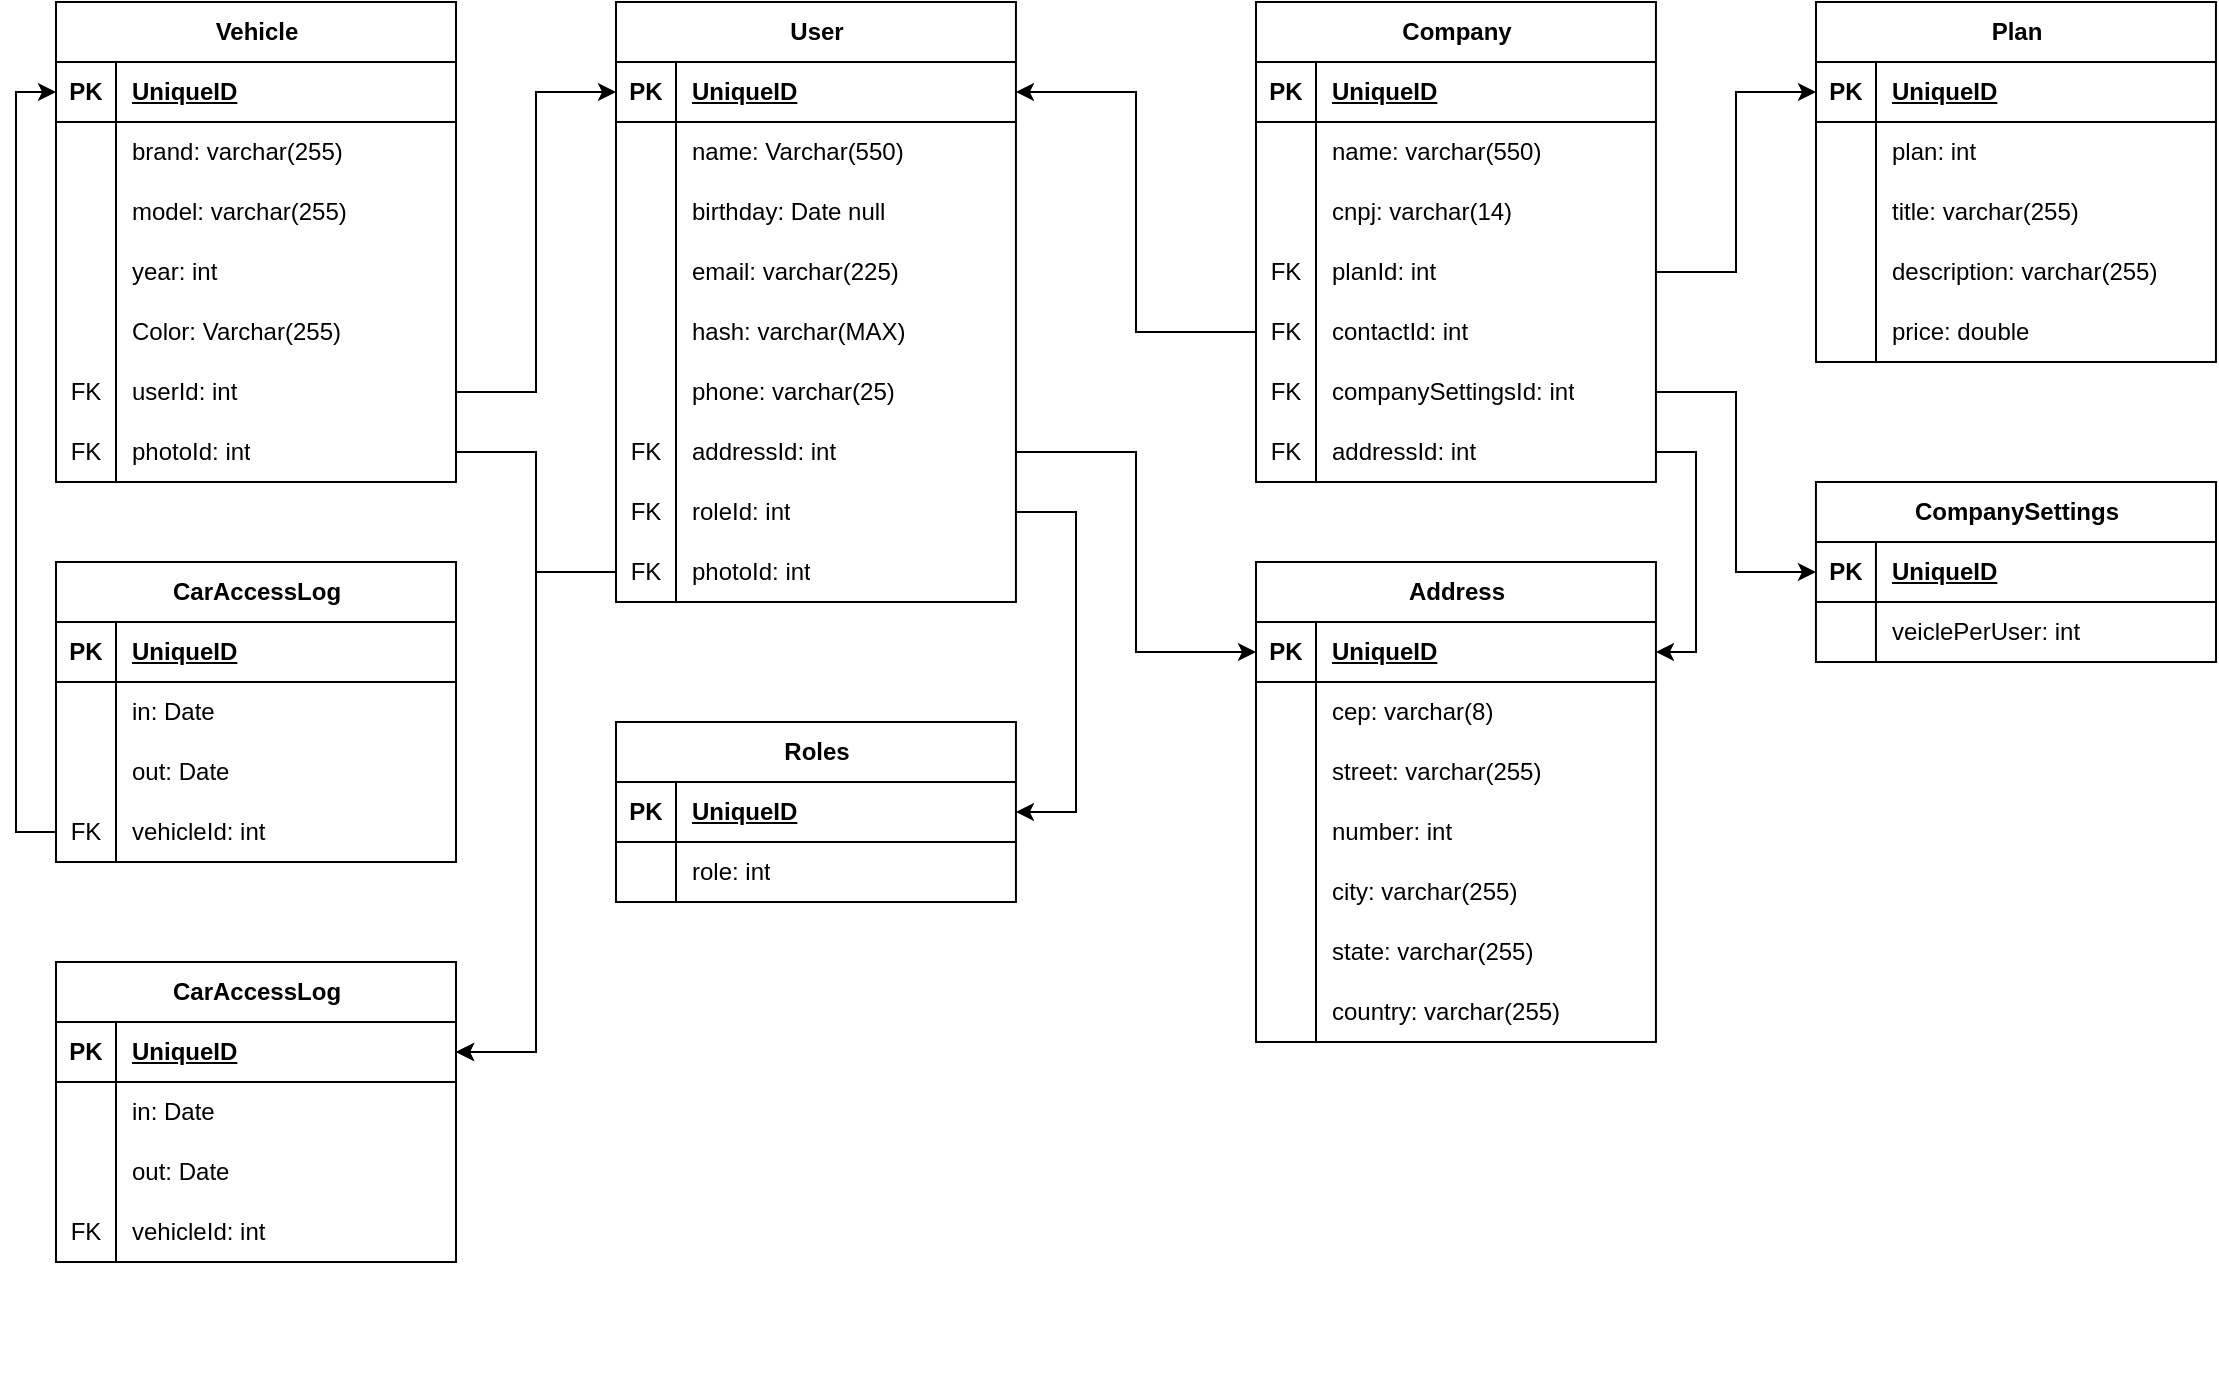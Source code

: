 <mxfile version="25.0.3">
  <diagram name="Página-1" id="0A3UMkC2N7XfkDmvDIdG">
    <mxGraphModel dx="1245" dy="831" grid="1" gridSize="10" guides="1" tooltips="1" connect="1" arrows="1" fold="1" page="1" pageScale="1" pageWidth="827" pageHeight="1169" math="0" shadow="0">
      <root>
        <mxCell id="0" />
        <mxCell id="1" parent="0" />
        <mxCell id="QzF2VU3OppngHuWMRmQ5-1" value="Company" style="shape=table;startSize=30;container=1;collapsible=1;childLayout=tableLayout;fixedRows=1;rowLines=0;fontStyle=1;align=center;resizeLast=1;html=1;" vertex="1" parent="1">
          <mxGeometry x="640" y="40" width="199.97" height="240" as="geometry" />
        </mxCell>
        <mxCell id="QzF2VU3OppngHuWMRmQ5-2" value="" style="shape=tableRow;horizontal=0;startSize=0;swimlaneHead=0;swimlaneBody=0;fillColor=none;collapsible=0;dropTarget=0;points=[[0,0.5],[1,0.5]];portConstraint=eastwest;top=0;left=0;right=0;bottom=1;" vertex="1" parent="QzF2VU3OppngHuWMRmQ5-1">
          <mxGeometry y="30" width="199.97" height="30" as="geometry" />
        </mxCell>
        <mxCell id="QzF2VU3OppngHuWMRmQ5-3" value="PK" style="shape=partialRectangle;connectable=0;fillColor=none;top=0;left=0;bottom=0;right=0;fontStyle=1;overflow=hidden;whiteSpace=wrap;html=1;" vertex="1" parent="QzF2VU3OppngHuWMRmQ5-2">
          <mxGeometry width="30" height="30" as="geometry">
            <mxRectangle width="30" height="30" as="alternateBounds" />
          </mxGeometry>
        </mxCell>
        <mxCell id="QzF2VU3OppngHuWMRmQ5-4" value="UniqueID" style="shape=partialRectangle;connectable=0;fillColor=none;top=0;left=0;bottom=0;right=0;align=left;spacingLeft=6;fontStyle=5;overflow=hidden;whiteSpace=wrap;html=1;" vertex="1" parent="QzF2VU3OppngHuWMRmQ5-2">
          <mxGeometry x="30" width="169.97" height="30" as="geometry">
            <mxRectangle width="169.97" height="30" as="alternateBounds" />
          </mxGeometry>
        </mxCell>
        <mxCell id="QzF2VU3OppngHuWMRmQ5-5" value="" style="shape=tableRow;horizontal=0;startSize=0;swimlaneHead=0;swimlaneBody=0;fillColor=none;collapsible=0;dropTarget=0;points=[[0,0.5],[1,0.5]];portConstraint=eastwest;top=0;left=0;right=0;bottom=0;" vertex="1" parent="QzF2VU3OppngHuWMRmQ5-1">
          <mxGeometry y="60" width="199.97" height="30" as="geometry" />
        </mxCell>
        <mxCell id="QzF2VU3OppngHuWMRmQ5-6" value="" style="shape=partialRectangle;connectable=0;fillColor=none;top=0;left=0;bottom=0;right=0;editable=1;overflow=hidden;whiteSpace=wrap;html=1;" vertex="1" parent="QzF2VU3OppngHuWMRmQ5-5">
          <mxGeometry width="30" height="30" as="geometry">
            <mxRectangle width="30" height="30" as="alternateBounds" />
          </mxGeometry>
        </mxCell>
        <mxCell id="QzF2VU3OppngHuWMRmQ5-7" value="name: varchar(550)" style="shape=partialRectangle;connectable=0;fillColor=none;top=0;left=0;bottom=0;right=0;align=left;spacingLeft=6;overflow=hidden;whiteSpace=wrap;html=1;" vertex="1" parent="QzF2VU3OppngHuWMRmQ5-5">
          <mxGeometry x="30" width="169.97" height="30" as="geometry">
            <mxRectangle width="169.97" height="30" as="alternateBounds" />
          </mxGeometry>
        </mxCell>
        <mxCell id="QzF2VU3OppngHuWMRmQ5-8" value="" style="shape=tableRow;horizontal=0;startSize=0;swimlaneHead=0;swimlaneBody=0;fillColor=none;collapsible=0;dropTarget=0;points=[[0,0.5],[1,0.5]];portConstraint=eastwest;top=0;left=0;right=0;bottom=0;" vertex="1" parent="QzF2VU3OppngHuWMRmQ5-1">
          <mxGeometry y="90" width="199.97" height="30" as="geometry" />
        </mxCell>
        <mxCell id="QzF2VU3OppngHuWMRmQ5-9" value="" style="shape=partialRectangle;connectable=0;fillColor=none;top=0;left=0;bottom=0;right=0;editable=1;overflow=hidden;whiteSpace=wrap;html=1;" vertex="1" parent="QzF2VU3OppngHuWMRmQ5-8">
          <mxGeometry width="30" height="30" as="geometry">
            <mxRectangle width="30" height="30" as="alternateBounds" />
          </mxGeometry>
        </mxCell>
        <mxCell id="QzF2VU3OppngHuWMRmQ5-10" value="cnpj: varchar(14)" style="shape=partialRectangle;connectable=0;fillColor=none;top=0;left=0;bottom=0;right=0;align=left;spacingLeft=6;overflow=hidden;whiteSpace=wrap;html=1;" vertex="1" parent="QzF2VU3OppngHuWMRmQ5-8">
          <mxGeometry x="30" width="169.97" height="30" as="geometry">
            <mxRectangle width="169.97" height="30" as="alternateBounds" />
          </mxGeometry>
        </mxCell>
        <mxCell id="QzF2VU3OppngHuWMRmQ5-101" value="" style="shape=tableRow;horizontal=0;startSize=0;swimlaneHead=0;swimlaneBody=0;fillColor=none;collapsible=0;dropTarget=0;points=[[0,0.5],[1,0.5]];portConstraint=eastwest;top=0;left=0;right=0;bottom=0;" vertex="1" parent="QzF2VU3OppngHuWMRmQ5-1">
          <mxGeometry y="120" width="199.97" height="30" as="geometry" />
        </mxCell>
        <mxCell id="QzF2VU3OppngHuWMRmQ5-102" value="FK" style="shape=partialRectangle;connectable=0;fillColor=none;top=0;left=0;bottom=0;right=0;editable=1;overflow=hidden;whiteSpace=wrap;html=1;" vertex="1" parent="QzF2VU3OppngHuWMRmQ5-101">
          <mxGeometry width="30" height="30" as="geometry">
            <mxRectangle width="30" height="30" as="alternateBounds" />
          </mxGeometry>
        </mxCell>
        <mxCell id="QzF2VU3OppngHuWMRmQ5-103" value="planId: int" style="shape=partialRectangle;connectable=0;fillColor=none;top=0;left=0;bottom=0;right=0;align=left;spacingLeft=6;overflow=hidden;whiteSpace=wrap;html=1;" vertex="1" parent="QzF2VU3OppngHuWMRmQ5-101">
          <mxGeometry x="30" width="169.97" height="30" as="geometry">
            <mxRectangle width="169.97" height="30" as="alternateBounds" />
          </mxGeometry>
        </mxCell>
        <mxCell id="QzF2VU3OppngHuWMRmQ5-104" value="" style="shape=tableRow;horizontal=0;startSize=0;swimlaneHead=0;swimlaneBody=0;fillColor=none;collapsible=0;dropTarget=0;points=[[0,0.5],[1,0.5]];portConstraint=eastwest;top=0;left=0;right=0;bottom=0;" vertex="1" parent="QzF2VU3OppngHuWMRmQ5-1">
          <mxGeometry y="150" width="199.97" height="30" as="geometry" />
        </mxCell>
        <mxCell id="QzF2VU3OppngHuWMRmQ5-105" value="FK" style="shape=partialRectangle;connectable=0;fillColor=none;top=0;left=0;bottom=0;right=0;editable=1;overflow=hidden;whiteSpace=wrap;html=1;" vertex="1" parent="QzF2VU3OppngHuWMRmQ5-104">
          <mxGeometry width="30" height="30" as="geometry">
            <mxRectangle width="30" height="30" as="alternateBounds" />
          </mxGeometry>
        </mxCell>
        <mxCell id="QzF2VU3OppngHuWMRmQ5-106" value="c&lt;span style=&quot;background-color: initial;&quot;&gt;ontactId: int&lt;/span&gt;" style="shape=partialRectangle;connectable=0;fillColor=none;top=0;left=0;bottom=0;right=0;align=left;spacingLeft=6;overflow=hidden;whiteSpace=wrap;html=1;" vertex="1" parent="QzF2VU3OppngHuWMRmQ5-104">
          <mxGeometry x="30" width="169.97" height="30" as="geometry">
            <mxRectangle width="169.97" height="30" as="alternateBounds" />
          </mxGeometry>
        </mxCell>
        <mxCell id="QzF2VU3OppngHuWMRmQ5-170" value="" style="shape=tableRow;horizontal=0;startSize=0;swimlaneHead=0;swimlaneBody=0;fillColor=none;collapsible=0;dropTarget=0;points=[[0,0.5],[1,0.5]];portConstraint=eastwest;top=0;left=0;right=0;bottom=0;" vertex="1" parent="QzF2VU3OppngHuWMRmQ5-1">
          <mxGeometry y="180" width="199.97" height="30" as="geometry" />
        </mxCell>
        <mxCell id="QzF2VU3OppngHuWMRmQ5-171" value="FK" style="shape=partialRectangle;connectable=0;fillColor=none;top=0;left=0;bottom=0;right=0;editable=1;overflow=hidden;whiteSpace=wrap;html=1;" vertex="1" parent="QzF2VU3OppngHuWMRmQ5-170">
          <mxGeometry width="30" height="30" as="geometry">
            <mxRectangle width="30" height="30" as="alternateBounds" />
          </mxGeometry>
        </mxCell>
        <mxCell id="QzF2VU3OppngHuWMRmQ5-172" value="companySettingsId: int" style="shape=partialRectangle;connectable=0;fillColor=none;top=0;left=0;bottom=0;right=0;align=left;spacingLeft=6;overflow=hidden;whiteSpace=wrap;html=1;" vertex="1" parent="QzF2VU3OppngHuWMRmQ5-170">
          <mxGeometry x="30" width="169.97" height="30" as="geometry">
            <mxRectangle width="169.97" height="30" as="alternateBounds" />
          </mxGeometry>
        </mxCell>
        <mxCell id="QzF2VU3OppngHuWMRmQ5-107" value="" style="shape=tableRow;horizontal=0;startSize=0;swimlaneHead=0;swimlaneBody=0;fillColor=none;collapsible=0;dropTarget=0;points=[[0,0.5],[1,0.5]];portConstraint=eastwest;top=0;left=0;right=0;bottom=0;" vertex="1" parent="QzF2VU3OppngHuWMRmQ5-1">
          <mxGeometry y="210" width="199.97" height="30" as="geometry" />
        </mxCell>
        <mxCell id="QzF2VU3OppngHuWMRmQ5-108" value="FK" style="shape=partialRectangle;connectable=0;fillColor=none;top=0;left=0;bottom=0;right=0;editable=1;overflow=hidden;whiteSpace=wrap;html=1;" vertex="1" parent="QzF2VU3OppngHuWMRmQ5-107">
          <mxGeometry width="30" height="30" as="geometry">
            <mxRectangle width="30" height="30" as="alternateBounds" />
          </mxGeometry>
        </mxCell>
        <mxCell id="QzF2VU3OppngHuWMRmQ5-109" value="addressId: int" style="shape=partialRectangle;connectable=0;fillColor=none;top=0;left=0;bottom=0;right=0;align=left;spacingLeft=6;overflow=hidden;whiteSpace=wrap;html=1;" vertex="1" parent="QzF2VU3OppngHuWMRmQ5-107">
          <mxGeometry x="30" width="169.97" height="30" as="geometry">
            <mxRectangle width="169.97" height="30" as="alternateBounds" />
          </mxGeometry>
        </mxCell>
        <mxCell id="QzF2VU3OppngHuWMRmQ5-14" value="User" style="shape=table;startSize=30;container=1;collapsible=1;childLayout=tableLayout;fixedRows=1;rowLines=0;fontStyle=1;align=center;resizeLast=1;html=1;" vertex="1" parent="1">
          <mxGeometry x="320" y="40" width="199.97" height="300" as="geometry" />
        </mxCell>
        <mxCell id="QzF2VU3OppngHuWMRmQ5-15" value="" style="shape=tableRow;horizontal=0;startSize=0;swimlaneHead=0;swimlaneBody=0;fillColor=none;collapsible=0;dropTarget=0;points=[[0,0.5],[1,0.5]];portConstraint=eastwest;top=0;left=0;right=0;bottom=1;" vertex="1" parent="QzF2VU3OppngHuWMRmQ5-14">
          <mxGeometry y="30" width="199.97" height="30" as="geometry" />
        </mxCell>
        <mxCell id="QzF2VU3OppngHuWMRmQ5-16" value="PK" style="shape=partialRectangle;connectable=0;fillColor=none;top=0;left=0;bottom=0;right=0;fontStyle=1;overflow=hidden;whiteSpace=wrap;html=1;" vertex="1" parent="QzF2VU3OppngHuWMRmQ5-15">
          <mxGeometry width="30" height="30" as="geometry">
            <mxRectangle width="30" height="30" as="alternateBounds" />
          </mxGeometry>
        </mxCell>
        <mxCell id="QzF2VU3OppngHuWMRmQ5-17" value="UniqueID" style="shape=partialRectangle;connectable=0;fillColor=none;top=0;left=0;bottom=0;right=0;align=left;spacingLeft=6;fontStyle=5;overflow=hidden;whiteSpace=wrap;html=1;" vertex="1" parent="QzF2VU3OppngHuWMRmQ5-15">
          <mxGeometry x="30" width="169.97" height="30" as="geometry">
            <mxRectangle width="169.97" height="30" as="alternateBounds" />
          </mxGeometry>
        </mxCell>
        <mxCell id="QzF2VU3OppngHuWMRmQ5-18" value="" style="shape=tableRow;horizontal=0;startSize=0;swimlaneHead=0;swimlaneBody=0;fillColor=none;collapsible=0;dropTarget=0;points=[[0,0.5],[1,0.5]];portConstraint=eastwest;top=0;left=0;right=0;bottom=0;" vertex="1" parent="QzF2VU3OppngHuWMRmQ5-14">
          <mxGeometry y="60" width="199.97" height="30" as="geometry" />
        </mxCell>
        <mxCell id="QzF2VU3OppngHuWMRmQ5-19" value="" style="shape=partialRectangle;connectable=0;fillColor=none;top=0;left=0;bottom=0;right=0;editable=1;overflow=hidden;whiteSpace=wrap;html=1;" vertex="1" parent="QzF2VU3OppngHuWMRmQ5-18">
          <mxGeometry width="30" height="30" as="geometry">
            <mxRectangle width="30" height="30" as="alternateBounds" />
          </mxGeometry>
        </mxCell>
        <mxCell id="QzF2VU3OppngHuWMRmQ5-20" value="name: Varchar(550)" style="shape=partialRectangle;connectable=0;fillColor=none;top=0;left=0;bottom=0;right=0;align=left;spacingLeft=6;overflow=hidden;whiteSpace=wrap;html=1;" vertex="1" parent="QzF2VU3OppngHuWMRmQ5-18">
          <mxGeometry x="30" width="169.97" height="30" as="geometry">
            <mxRectangle width="169.97" height="30" as="alternateBounds" />
          </mxGeometry>
        </mxCell>
        <mxCell id="QzF2VU3OppngHuWMRmQ5-21" value="" style="shape=tableRow;horizontal=0;startSize=0;swimlaneHead=0;swimlaneBody=0;fillColor=none;collapsible=0;dropTarget=0;points=[[0,0.5],[1,0.5]];portConstraint=eastwest;top=0;left=0;right=0;bottom=0;" vertex="1" parent="QzF2VU3OppngHuWMRmQ5-14">
          <mxGeometry y="90" width="199.97" height="30" as="geometry" />
        </mxCell>
        <mxCell id="QzF2VU3OppngHuWMRmQ5-22" value="" style="shape=partialRectangle;connectable=0;fillColor=none;top=0;left=0;bottom=0;right=0;editable=1;overflow=hidden;whiteSpace=wrap;html=1;" vertex="1" parent="QzF2VU3OppngHuWMRmQ5-21">
          <mxGeometry width="30" height="30" as="geometry">
            <mxRectangle width="30" height="30" as="alternateBounds" />
          </mxGeometry>
        </mxCell>
        <mxCell id="QzF2VU3OppngHuWMRmQ5-23" value="birthday: Date null" style="shape=partialRectangle;connectable=0;fillColor=none;top=0;left=0;bottom=0;right=0;align=left;spacingLeft=6;overflow=hidden;whiteSpace=wrap;html=1;" vertex="1" parent="QzF2VU3OppngHuWMRmQ5-21">
          <mxGeometry x="30" width="169.97" height="30" as="geometry">
            <mxRectangle width="169.97" height="30" as="alternateBounds" />
          </mxGeometry>
        </mxCell>
        <mxCell id="QzF2VU3OppngHuWMRmQ5-24" value="" style="shape=tableRow;horizontal=0;startSize=0;swimlaneHead=0;swimlaneBody=0;fillColor=none;collapsible=0;dropTarget=0;points=[[0,0.5],[1,0.5]];portConstraint=eastwest;top=0;left=0;right=0;bottom=0;" vertex="1" parent="QzF2VU3OppngHuWMRmQ5-14">
          <mxGeometry y="120" width="199.97" height="30" as="geometry" />
        </mxCell>
        <mxCell id="QzF2VU3OppngHuWMRmQ5-25" value="" style="shape=partialRectangle;connectable=0;fillColor=none;top=0;left=0;bottom=0;right=0;editable=1;overflow=hidden;whiteSpace=wrap;html=1;" vertex="1" parent="QzF2VU3OppngHuWMRmQ5-24">
          <mxGeometry width="30" height="30" as="geometry">
            <mxRectangle width="30" height="30" as="alternateBounds" />
          </mxGeometry>
        </mxCell>
        <mxCell id="QzF2VU3OppngHuWMRmQ5-26" value="email: varchar(225)" style="shape=partialRectangle;connectable=0;fillColor=none;top=0;left=0;bottom=0;right=0;align=left;spacingLeft=6;overflow=hidden;whiteSpace=wrap;html=1;" vertex="1" parent="QzF2VU3OppngHuWMRmQ5-24">
          <mxGeometry x="30" width="169.97" height="30" as="geometry">
            <mxRectangle width="169.97" height="30" as="alternateBounds" />
          </mxGeometry>
        </mxCell>
        <mxCell id="QzF2VU3OppngHuWMRmQ5-94" value="" style="shape=tableRow;horizontal=0;startSize=0;swimlaneHead=0;swimlaneBody=0;fillColor=none;collapsible=0;dropTarget=0;points=[[0,0.5],[1,0.5]];portConstraint=eastwest;top=0;left=0;right=0;bottom=0;" vertex="1" parent="QzF2VU3OppngHuWMRmQ5-14">
          <mxGeometry y="150" width="199.97" height="30" as="geometry" />
        </mxCell>
        <mxCell id="QzF2VU3OppngHuWMRmQ5-95" value="" style="shape=partialRectangle;connectable=0;fillColor=none;top=0;left=0;bottom=0;right=0;editable=1;overflow=hidden;whiteSpace=wrap;html=1;" vertex="1" parent="QzF2VU3OppngHuWMRmQ5-94">
          <mxGeometry width="30" height="30" as="geometry">
            <mxRectangle width="30" height="30" as="alternateBounds" />
          </mxGeometry>
        </mxCell>
        <mxCell id="QzF2VU3OppngHuWMRmQ5-96" value="hash: varchar(MAX)" style="shape=partialRectangle;connectable=0;fillColor=none;top=0;left=0;bottom=0;right=0;align=left;spacingLeft=6;overflow=hidden;whiteSpace=wrap;html=1;" vertex="1" parent="QzF2VU3OppngHuWMRmQ5-94">
          <mxGeometry x="30" width="169.97" height="30" as="geometry">
            <mxRectangle width="169.97" height="30" as="alternateBounds" />
          </mxGeometry>
        </mxCell>
        <mxCell id="QzF2VU3OppngHuWMRmQ5-97" value="" style="shape=tableRow;horizontal=0;startSize=0;swimlaneHead=0;swimlaneBody=0;fillColor=none;collapsible=0;dropTarget=0;points=[[0,0.5],[1,0.5]];portConstraint=eastwest;top=0;left=0;right=0;bottom=0;" vertex="1" parent="QzF2VU3OppngHuWMRmQ5-14">
          <mxGeometry y="180" width="199.97" height="30" as="geometry" />
        </mxCell>
        <mxCell id="QzF2VU3OppngHuWMRmQ5-98" value="" style="shape=partialRectangle;connectable=0;fillColor=none;top=0;left=0;bottom=0;right=0;editable=1;overflow=hidden;whiteSpace=wrap;html=1;" vertex="1" parent="QzF2VU3OppngHuWMRmQ5-97">
          <mxGeometry width="30" height="30" as="geometry">
            <mxRectangle width="30" height="30" as="alternateBounds" />
          </mxGeometry>
        </mxCell>
        <mxCell id="QzF2VU3OppngHuWMRmQ5-99" value="phone: varchar(25)" style="shape=partialRectangle;connectable=0;fillColor=none;top=0;left=0;bottom=0;right=0;align=left;spacingLeft=6;overflow=hidden;whiteSpace=wrap;html=1;" vertex="1" parent="QzF2VU3OppngHuWMRmQ5-97">
          <mxGeometry x="30" width="169.97" height="30" as="geometry">
            <mxRectangle width="169.97" height="30" as="alternateBounds" />
          </mxGeometry>
        </mxCell>
        <mxCell id="QzF2VU3OppngHuWMRmQ5-115" value="" style="shape=tableRow;horizontal=0;startSize=0;swimlaneHead=0;swimlaneBody=0;fillColor=none;collapsible=0;dropTarget=0;points=[[0,0.5],[1,0.5]];portConstraint=eastwest;top=0;left=0;right=0;bottom=0;" vertex="1" parent="QzF2VU3OppngHuWMRmQ5-14">
          <mxGeometry y="210" width="199.97" height="30" as="geometry" />
        </mxCell>
        <mxCell id="QzF2VU3OppngHuWMRmQ5-116" value="FK" style="shape=partialRectangle;connectable=0;fillColor=none;top=0;left=0;bottom=0;right=0;editable=1;overflow=hidden;whiteSpace=wrap;html=1;" vertex="1" parent="QzF2VU3OppngHuWMRmQ5-115">
          <mxGeometry width="30" height="30" as="geometry">
            <mxRectangle width="30" height="30" as="alternateBounds" />
          </mxGeometry>
        </mxCell>
        <mxCell id="QzF2VU3OppngHuWMRmQ5-117" value="addressId: int" style="shape=partialRectangle;connectable=0;fillColor=none;top=0;left=0;bottom=0;right=0;align=left;spacingLeft=6;overflow=hidden;whiteSpace=wrap;html=1;" vertex="1" parent="QzF2VU3OppngHuWMRmQ5-115">
          <mxGeometry x="30" width="169.97" height="30" as="geometry">
            <mxRectangle width="169.97" height="30" as="alternateBounds" />
          </mxGeometry>
        </mxCell>
        <mxCell id="QzF2VU3OppngHuWMRmQ5-112" value="" style="shape=tableRow;horizontal=0;startSize=0;swimlaneHead=0;swimlaneBody=0;fillColor=none;collapsible=0;dropTarget=0;points=[[0,0.5],[1,0.5]];portConstraint=eastwest;top=0;left=0;right=0;bottom=0;" vertex="1" parent="QzF2VU3OppngHuWMRmQ5-14">
          <mxGeometry y="240" width="199.97" height="30" as="geometry" />
        </mxCell>
        <mxCell id="QzF2VU3OppngHuWMRmQ5-113" value="FK" style="shape=partialRectangle;connectable=0;fillColor=none;top=0;left=0;bottom=0;right=0;editable=1;overflow=hidden;whiteSpace=wrap;html=1;" vertex="1" parent="QzF2VU3OppngHuWMRmQ5-112">
          <mxGeometry width="30" height="30" as="geometry">
            <mxRectangle width="30" height="30" as="alternateBounds" />
          </mxGeometry>
        </mxCell>
        <mxCell id="QzF2VU3OppngHuWMRmQ5-114" value="roleId: int" style="shape=partialRectangle;connectable=0;fillColor=none;top=0;left=0;bottom=0;right=0;align=left;spacingLeft=6;overflow=hidden;whiteSpace=wrap;html=1;" vertex="1" parent="QzF2VU3OppngHuWMRmQ5-112">
          <mxGeometry x="30" width="169.97" height="30" as="geometry">
            <mxRectangle width="169.97" height="30" as="alternateBounds" />
          </mxGeometry>
        </mxCell>
        <mxCell id="QzF2VU3OppngHuWMRmQ5-177" value="" style="shape=tableRow;horizontal=0;startSize=0;swimlaneHead=0;swimlaneBody=0;fillColor=none;collapsible=0;dropTarget=0;points=[[0,0.5],[1,0.5]];portConstraint=eastwest;top=0;left=0;right=0;bottom=0;" vertex="1" parent="QzF2VU3OppngHuWMRmQ5-14">
          <mxGeometry y="270" width="199.97" height="30" as="geometry" />
        </mxCell>
        <mxCell id="QzF2VU3OppngHuWMRmQ5-178" value="FK" style="shape=partialRectangle;connectable=0;fillColor=none;top=0;left=0;bottom=0;right=0;editable=1;overflow=hidden;whiteSpace=wrap;html=1;" vertex="1" parent="QzF2VU3OppngHuWMRmQ5-177">
          <mxGeometry width="30" height="30" as="geometry">
            <mxRectangle width="30" height="30" as="alternateBounds" />
          </mxGeometry>
        </mxCell>
        <mxCell id="QzF2VU3OppngHuWMRmQ5-179" value="photoId: int" style="shape=partialRectangle;connectable=0;fillColor=none;top=0;left=0;bottom=0;right=0;align=left;spacingLeft=6;overflow=hidden;whiteSpace=wrap;html=1;" vertex="1" parent="QzF2VU3OppngHuWMRmQ5-177">
          <mxGeometry x="30" width="169.97" height="30" as="geometry">
            <mxRectangle width="169.97" height="30" as="alternateBounds" />
          </mxGeometry>
        </mxCell>
        <mxCell id="QzF2VU3OppngHuWMRmQ5-27" value="Roles" style="shape=table;startSize=30;container=1;collapsible=1;childLayout=tableLayout;fixedRows=1;rowLines=0;fontStyle=1;align=center;resizeLast=1;html=1;" vertex="1" parent="1">
          <mxGeometry x="320" y="400" width="199.97" height="90" as="geometry" />
        </mxCell>
        <mxCell id="QzF2VU3OppngHuWMRmQ5-28" value="" style="shape=tableRow;horizontal=0;startSize=0;swimlaneHead=0;swimlaneBody=0;fillColor=none;collapsible=0;dropTarget=0;points=[[0,0.5],[1,0.5]];portConstraint=eastwest;top=0;left=0;right=0;bottom=1;" vertex="1" parent="QzF2VU3OppngHuWMRmQ5-27">
          <mxGeometry y="30" width="199.97" height="30" as="geometry" />
        </mxCell>
        <mxCell id="QzF2VU3OppngHuWMRmQ5-29" value="PK" style="shape=partialRectangle;connectable=0;fillColor=none;top=0;left=0;bottom=0;right=0;fontStyle=1;overflow=hidden;whiteSpace=wrap;html=1;" vertex="1" parent="QzF2VU3OppngHuWMRmQ5-28">
          <mxGeometry width="30" height="30" as="geometry">
            <mxRectangle width="30" height="30" as="alternateBounds" />
          </mxGeometry>
        </mxCell>
        <mxCell id="QzF2VU3OppngHuWMRmQ5-30" value="UniqueID" style="shape=partialRectangle;connectable=0;fillColor=none;top=0;left=0;bottom=0;right=0;align=left;spacingLeft=6;fontStyle=5;overflow=hidden;whiteSpace=wrap;html=1;" vertex="1" parent="QzF2VU3OppngHuWMRmQ5-28">
          <mxGeometry x="30" width="169.97" height="30" as="geometry">
            <mxRectangle width="169.97" height="30" as="alternateBounds" />
          </mxGeometry>
        </mxCell>
        <mxCell id="QzF2VU3OppngHuWMRmQ5-31" value="" style="shape=tableRow;horizontal=0;startSize=0;swimlaneHead=0;swimlaneBody=0;fillColor=none;collapsible=0;dropTarget=0;points=[[0,0.5],[1,0.5]];portConstraint=eastwest;top=0;left=0;right=0;bottom=0;" vertex="1" parent="QzF2VU3OppngHuWMRmQ5-27">
          <mxGeometry y="60" width="199.97" height="30" as="geometry" />
        </mxCell>
        <mxCell id="QzF2VU3OppngHuWMRmQ5-32" value="" style="shape=partialRectangle;connectable=0;fillColor=none;top=0;left=0;bottom=0;right=0;editable=1;overflow=hidden;whiteSpace=wrap;html=1;" vertex="1" parent="QzF2VU3OppngHuWMRmQ5-31">
          <mxGeometry width="30" height="30" as="geometry">
            <mxRectangle width="30" height="30" as="alternateBounds" />
          </mxGeometry>
        </mxCell>
        <mxCell id="QzF2VU3OppngHuWMRmQ5-33" value="role: int" style="shape=partialRectangle;connectable=0;fillColor=none;top=0;left=0;bottom=0;right=0;align=left;spacingLeft=6;overflow=hidden;whiteSpace=wrap;html=1;" vertex="1" parent="QzF2VU3OppngHuWMRmQ5-31">
          <mxGeometry x="30" width="169.97" height="30" as="geometry">
            <mxRectangle width="169.97" height="30" as="alternateBounds" />
          </mxGeometry>
        </mxCell>
        <mxCell id="QzF2VU3OppngHuWMRmQ5-40" value="Address" style="shape=table;startSize=30;container=1;collapsible=1;childLayout=tableLayout;fixedRows=1;rowLines=0;fontStyle=1;align=center;resizeLast=1;html=1;" vertex="1" parent="1">
          <mxGeometry x="640" y="320" width="199.97" height="240" as="geometry" />
        </mxCell>
        <mxCell id="QzF2VU3OppngHuWMRmQ5-41" value="" style="shape=tableRow;horizontal=0;startSize=0;swimlaneHead=0;swimlaneBody=0;fillColor=none;collapsible=0;dropTarget=0;points=[[0,0.5],[1,0.5]];portConstraint=eastwest;top=0;left=0;right=0;bottom=1;" vertex="1" parent="QzF2VU3OppngHuWMRmQ5-40">
          <mxGeometry y="30" width="199.97" height="30" as="geometry" />
        </mxCell>
        <mxCell id="QzF2VU3OppngHuWMRmQ5-42" value="PK" style="shape=partialRectangle;connectable=0;fillColor=none;top=0;left=0;bottom=0;right=0;fontStyle=1;overflow=hidden;whiteSpace=wrap;html=1;" vertex="1" parent="QzF2VU3OppngHuWMRmQ5-41">
          <mxGeometry width="30" height="30" as="geometry">
            <mxRectangle width="30" height="30" as="alternateBounds" />
          </mxGeometry>
        </mxCell>
        <mxCell id="QzF2VU3OppngHuWMRmQ5-43" value="UniqueID" style="shape=partialRectangle;connectable=0;fillColor=none;top=0;left=0;bottom=0;right=0;align=left;spacingLeft=6;fontStyle=5;overflow=hidden;whiteSpace=wrap;html=1;" vertex="1" parent="QzF2VU3OppngHuWMRmQ5-41">
          <mxGeometry x="30" width="169.97" height="30" as="geometry">
            <mxRectangle width="169.97" height="30" as="alternateBounds" />
          </mxGeometry>
        </mxCell>
        <mxCell id="QzF2VU3OppngHuWMRmQ5-44" value="" style="shape=tableRow;horizontal=0;startSize=0;swimlaneHead=0;swimlaneBody=0;fillColor=none;collapsible=0;dropTarget=0;points=[[0,0.5],[1,0.5]];portConstraint=eastwest;top=0;left=0;right=0;bottom=0;" vertex="1" parent="QzF2VU3OppngHuWMRmQ5-40">
          <mxGeometry y="60" width="199.97" height="30" as="geometry" />
        </mxCell>
        <mxCell id="QzF2VU3OppngHuWMRmQ5-45" value="" style="shape=partialRectangle;connectable=0;fillColor=none;top=0;left=0;bottom=0;right=0;editable=1;overflow=hidden;whiteSpace=wrap;html=1;" vertex="1" parent="QzF2VU3OppngHuWMRmQ5-44">
          <mxGeometry width="30" height="30" as="geometry">
            <mxRectangle width="30" height="30" as="alternateBounds" />
          </mxGeometry>
        </mxCell>
        <mxCell id="QzF2VU3OppngHuWMRmQ5-46" value="cep: varchar(8)" style="shape=partialRectangle;connectable=0;fillColor=none;top=0;left=0;bottom=0;right=0;align=left;spacingLeft=6;overflow=hidden;whiteSpace=wrap;html=1;" vertex="1" parent="QzF2VU3OppngHuWMRmQ5-44">
          <mxGeometry x="30" width="169.97" height="30" as="geometry">
            <mxRectangle width="169.97" height="30" as="alternateBounds" />
          </mxGeometry>
        </mxCell>
        <mxCell id="QzF2VU3OppngHuWMRmQ5-47" value="" style="shape=tableRow;horizontal=0;startSize=0;swimlaneHead=0;swimlaneBody=0;fillColor=none;collapsible=0;dropTarget=0;points=[[0,0.5],[1,0.5]];portConstraint=eastwest;top=0;left=0;right=0;bottom=0;" vertex="1" parent="QzF2VU3OppngHuWMRmQ5-40">
          <mxGeometry y="90" width="199.97" height="30" as="geometry" />
        </mxCell>
        <mxCell id="QzF2VU3OppngHuWMRmQ5-48" value="" style="shape=partialRectangle;connectable=0;fillColor=none;top=0;left=0;bottom=0;right=0;editable=1;overflow=hidden;whiteSpace=wrap;html=1;" vertex="1" parent="QzF2VU3OppngHuWMRmQ5-47">
          <mxGeometry width="30" height="30" as="geometry">
            <mxRectangle width="30" height="30" as="alternateBounds" />
          </mxGeometry>
        </mxCell>
        <mxCell id="QzF2VU3OppngHuWMRmQ5-49" value="street&lt;span style=&quot;background-color: initial;&quot;&gt;: varchar(255)&lt;/span&gt;" style="shape=partialRectangle;connectable=0;fillColor=none;top=0;left=0;bottom=0;right=0;align=left;spacingLeft=6;overflow=hidden;whiteSpace=wrap;html=1;" vertex="1" parent="QzF2VU3OppngHuWMRmQ5-47">
          <mxGeometry x="30" width="169.97" height="30" as="geometry">
            <mxRectangle width="169.97" height="30" as="alternateBounds" />
          </mxGeometry>
        </mxCell>
        <mxCell id="QzF2VU3OppngHuWMRmQ5-50" value="" style="shape=tableRow;horizontal=0;startSize=0;swimlaneHead=0;swimlaneBody=0;fillColor=none;collapsible=0;dropTarget=0;points=[[0,0.5],[1,0.5]];portConstraint=eastwest;top=0;left=0;right=0;bottom=0;" vertex="1" parent="QzF2VU3OppngHuWMRmQ5-40">
          <mxGeometry y="120" width="199.97" height="30" as="geometry" />
        </mxCell>
        <mxCell id="QzF2VU3OppngHuWMRmQ5-51" value="" style="shape=partialRectangle;connectable=0;fillColor=none;top=0;left=0;bottom=0;right=0;editable=1;overflow=hidden;whiteSpace=wrap;html=1;" vertex="1" parent="QzF2VU3OppngHuWMRmQ5-50">
          <mxGeometry width="30" height="30" as="geometry">
            <mxRectangle width="30" height="30" as="alternateBounds" />
          </mxGeometry>
        </mxCell>
        <mxCell id="QzF2VU3OppngHuWMRmQ5-52" value="number: int" style="shape=partialRectangle;connectable=0;fillColor=none;top=0;left=0;bottom=0;right=0;align=left;spacingLeft=6;overflow=hidden;whiteSpace=wrap;html=1;" vertex="1" parent="QzF2VU3OppngHuWMRmQ5-50">
          <mxGeometry x="30" width="169.97" height="30" as="geometry">
            <mxRectangle width="169.97" height="30" as="alternateBounds" />
          </mxGeometry>
        </mxCell>
        <mxCell id="QzF2VU3OppngHuWMRmQ5-79" value="" style="shape=tableRow;horizontal=0;startSize=0;swimlaneHead=0;swimlaneBody=0;fillColor=none;collapsible=0;dropTarget=0;points=[[0,0.5],[1,0.5]];portConstraint=eastwest;top=0;left=0;right=0;bottom=0;" vertex="1" parent="QzF2VU3OppngHuWMRmQ5-40">
          <mxGeometry y="150" width="199.97" height="30" as="geometry" />
        </mxCell>
        <mxCell id="QzF2VU3OppngHuWMRmQ5-80" value="" style="shape=partialRectangle;connectable=0;fillColor=none;top=0;left=0;bottom=0;right=0;editable=1;overflow=hidden;whiteSpace=wrap;html=1;" vertex="1" parent="QzF2VU3OppngHuWMRmQ5-79">
          <mxGeometry width="30" height="30" as="geometry">
            <mxRectangle width="30" height="30" as="alternateBounds" />
          </mxGeometry>
        </mxCell>
        <mxCell id="QzF2VU3OppngHuWMRmQ5-81" value="c&lt;span style=&quot;background-color: initial;&quot;&gt;ity: varchar(255)&lt;/span&gt;" style="shape=partialRectangle;connectable=0;fillColor=none;top=0;left=0;bottom=0;right=0;align=left;spacingLeft=6;overflow=hidden;whiteSpace=wrap;html=1;" vertex="1" parent="QzF2VU3OppngHuWMRmQ5-79">
          <mxGeometry x="30" width="169.97" height="30" as="geometry">
            <mxRectangle width="169.97" height="30" as="alternateBounds" />
          </mxGeometry>
        </mxCell>
        <mxCell id="QzF2VU3OppngHuWMRmQ5-82" value="" style="shape=tableRow;horizontal=0;startSize=0;swimlaneHead=0;swimlaneBody=0;fillColor=none;collapsible=0;dropTarget=0;points=[[0,0.5],[1,0.5]];portConstraint=eastwest;top=0;left=0;right=0;bottom=0;" vertex="1" parent="QzF2VU3OppngHuWMRmQ5-40">
          <mxGeometry y="180" width="199.97" height="30" as="geometry" />
        </mxCell>
        <mxCell id="QzF2VU3OppngHuWMRmQ5-83" value="" style="shape=partialRectangle;connectable=0;fillColor=none;top=0;left=0;bottom=0;right=0;editable=1;overflow=hidden;whiteSpace=wrap;html=1;" vertex="1" parent="QzF2VU3OppngHuWMRmQ5-82">
          <mxGeometry width="30" height="30" as="geometry">
            <mxRectangle width="30" height="30" as="alternateBounds" />
          </mxGeometry>
        </mxCell>
        <mxCell id="QzF2VU3OppngHuWMRmQ5-84" value="state: varchar(255)" style="shape=partialRectangle;connectable=0;fillColor=none;top=0;left=0;bottom=0;right=0;align=left;spacingLeft=6;overflow=hidden;whiteSpace=wrap;html=1;" vertex="1" parent="QzF2VU3OppngHuWMRmQ5-82">
          <mxGeometry x="30" width="169.97" height="30" as="geometry">
            <mxRectangle width="169.97" height="30" as="alternateBounds" />
          </mxGeometry>
        </mxCell>
        <mxCell id="QzF2VU3OppngHuWMRmQ5-85" value="" style="shape=tableRow;horizontal=0;startSize=0;swimlaneHead=0;swimlaneBody=0;fillColor=none;collapsible=0;dropTarget=0;points=[[0,0.5],[1,0.5]];portConstraint=eastwest;top=0;left=0;right=0;bottom=0;" vertex="1" parent="QzF2VU3OppngHuWMRmQ5-40">
          <mxGeometry y="210" width="199.97" height="30" as="geometry" />
        </mxCell>
        <mxCell id="QzF2VU3OppngHuWMRmQ5-86" value="" style="shape=partialRectangle;connectable=0;fillColor=none;top=0;left=0;bottom=0;right=0;editable=1;overflow=hidden;whiteSpace=wrap;html=1;" vertex="1" parent="QzF2VU3OppngHuWMRmQ5-85">
          <mxGeometry width="30" height="30" as="geometry">
            <mxRectangle width="30" height="30" as="alternateBounds" />
          </mxGeometry>
        </mxCell>
        <mxCell id="QzF2VU3OppngHuWMRmQ5-87" value="country: varchar(255)" style="shape=partialRectangle;connectable=0;fillColor=none;top=0;left=0;bottom=0;right=0;align=left;spacingLeft=6;overflow=hidden;whiteSpace=wrap;html=1;" vertex="1" parent="QzF2VU3OppngHuWMRmQ5-85">
          <mxGeometry x="30" width="169.97" height="30" as="geometry">
            <mxRectangle width="169.97" height="30" as="alternateBounds" />
          </mxGeometry>
        </mxCell>
        <mxCell id="QzF2VU3OppngHuWMRmQ5-53" value="Vehicle" style="shape=table;startSize=30;container=1;collapsible=1;childLayout=tableLayout;fixedRows=1;rowLines=0;fontStyle=1;align=center;resizeLast=1;html=1;" vertex="1" parent="1">
          <mxGeometry x="40.0" y="40" width="200" height="240" as="geometry" />
        </mxCell>
        <mxCell id="QzF2VU3OppngHuWMRmQ5-54" value="" style="shape=tableRow;horizontal=0;startSize=0;swimlaneHead=0;swimlaneBody=0;fillColor=none;collapsible=0;dropTarget=0;points=[[0,0.5],[1,0.5]];portConstraint=eastwest;top=0;left=0;right=0;bottom=1;" vertex="1" parent="QzF2VU3OppngHuWMRmQ5-53">
          <mxGeometry y="30" width="200" height="30" as="geometry" />
        </mxCell>
        <mxCell id="QzF2VU3OppngHuWMRmQ5-55" value="PK" style="shape=partialRectangle;connectable=0;fillColor=none;top=0;left=0;bottom=0;right=0;fontStyle=1;overflow=hidden;whiteSpace=wrap;html=1;" vertex="1" parent="QzF2VU3OppngHuWMRmQ5-54">
          <mxGeometry width="30" height="30" as="geometry">
            <mxRectangle width="30" height="30" as="alternateBounds" />
          </mxGeometry>
        </mxCell>
        <mxCell id="QzF2VU3OppngHuWMRmQ5-56" value="UniqueID" style="shape=partialRectangle;connectable=0;fillColor=none;top=0;left=0;bottom=0;right=0;align=left;spacingLeft=6;fontStyle=5;overflow=hidden;whiteSpace=wrap;html=1;" vertex="1" parent="QzF2VU3OppngHuWMRmQ5-54">
          <mxGeometry x="30" width="170" height="30" as="geometry">
            <mxRectangle width="170" height="30" as="alternateBounds" />
          </mxGeometry>
        </mxCell>
        <mxCell id="QzF2VU3OppngHuWMRmQ5-57" value="" style="shape=tableRow;horizontal=0;startSize=0;swimlaneHead=0;swimlaneBody=0;fillColor=none;collapsible=0;dropTarget=0;points=[[0,0.5],[1,0.5]];portConstraint=eastwest;top=0;left=0;right=0;bottom=0;" vertex="1" parent="QzF2VU3OppngHuWMRmQ5-53">
          <mxGeometry y="60" width="200" height="30" as="geometry" />
        </mxCell>
        <mxCell id="QzF2VU3OppngHuWMRmQ5-58" value="" style="shape=partialRectangle;connectable=0;fillColor=none;top=0;left=0;bottom=0;right=0;editable=1;overflow=hidden;whiteSpace=wrap;html=1;" vertex="1" parent="QzF2VU3OppngHuWMRmQ5-57">
          <mxGeometry width="30" height="30" as="geometry">
            <mxRectangle width="30" height="30" as="alternateBounds" />
          </mxGeometry>
        </mxCell>
        <mxCell id="QzF2VU3OppngHuWMRmQ5-59" value="brand: varchar(255)" style="shape=partialRectangle;connectable=0;fillColor=none;top=0;left=0;bottom=0;right=0;align=left;spacingLeft=6;overflow=hidden;whiteSpace=wrap;html=1;" vertex="1" parent="QzF2VU3OppngHuWMRmQ5-57">
          <mxGeometry x="30" width="170" height="30" as="geometry">
            <mxRectangle width="170" height="30" as="alternateBounds" />
          </mxGeometry>
        </mxCell>
        <mxCell id="QzF2VU3OppngHuWMRmQ5-60" value="" style="shape=tableRow;horizontal=0;startSize=0;swimlaneHead=0;swimlaneBody=0;fillColor=none;collapsible=0;dropTarget=0;points=[[0,0.5],[1,0.5]];portConstraint=eastwest;top=0;left=0;right=0;bottom=0;" vertex="1" parent="QzF2VU3OppngHuWMRmQ5-53">
          <mxGeometry y="90" width="200" height="30" as="geometry" />
        </mxCell>
        <mxCell id="QzF2VU3OppngHuWMRmQ5-61" value="" style="shape=partialRectangle;connectable=0;fillColor=none;top=0;left=0;bottom=0;right=0;editable=1;overflow=hidden;whiteSpace=wrap;html=1;" vertex="1" parent="QzF2VU3OppngHuWMRmQ5-60">
          <mxGeometry width="30" height="30" as="geometry">
            <mxRectangle width="30" height="30" as="alternateBounds" />
          </mxGeometry>
        </mxCell>
        <mxCell id="QzF2VU3OppngHuWMRmQ5-62" value="model: varchar(255)" style="shape=partialRectangle;connectable=0;fillColor=none;top=0;left=0;bottom=0;right=0;align=left;spacingLeft=6;overflow=hidden;whiteSpace=wrap;html=1;" vertex="1" parent="QzF2VU3OppngHuWMRmQ5-60">
          <mxGeometry x="30" width="170" height="30" as="geometry">
            <mxRectangle width="170" height="30" as="alternateBounds" />
          </mxGeometry>
        </mxCell>
        <mxCell id="QzF2VU3OppngHuWMRmQ5-63" value="" style="shape=tableRow;horizontal=0;startSize=0;swimlaneHead=0;swimlaneBody=0;fillColor=none;collapsible=0;dropTarget=0;points=[[0,0.5],[1,0.5]];portConstraint=eastwest;top=0;left=0;right=0;bottom=0;" vertex="1" parent="QzF2VU3OppngHuWMRmQ5-53">
          <mxGeometry y="120" width="200" height="30" as="geometry" />
        </mxCell>
        <mxCell id="QzF2VU3OppngHuWMRmQ5-64" value="" style="shape=partialRectangle;connectable=0;fillColor=none;top=0;left=0;bottom=0;right=0;editable=1;overflow=hidden;whiteSpace=wrap;html=1;" vertex="1" parent="QzF2VU3OppngHuWMRmQ5-63">
          <mxGeometry width="30" height="30" as="geometry">
            <mxRectangle width="30" height="30" as="alternateBounds" />
          </mxGeometry>
        </mxCell>
        <mxCell id="QzF2VU3OppngHuWMRmQ5-65" value="year: int" style="shape=partialRectangle;connectable=0;fillColor=none;top=0;left=0;bottom=0;right=0;align=left;spacingLeft=6;overflow=hidden;whiteSpace=wrap;html=1;" vertex="1" parent="QzF2VU3OppngHuWMRmQ5-63">
          <mxGeometry x="30" width="170" height="30" as="geometry">
            <mxRectangle width="170" height="30" as="alternateBounds" />
          </mxGeometry>
        </mxCell>
        <mxCell id="QzF2VU3OppngHuWMRmQ5-91" value="" style="shape=tableRow;horizontal=0;startSize=0;swimlaneHead=0;swimlaneBody=0;fillColor=none;collapsible=0;dropTarget=0;points=[[0,0.5],[1,0.5]];portConstraint=eastwest;top=0;left=0;right=0;bottom=0;" vertex="1" parent="QzF2VU3OppngHuWMRmQ5-53">
          <mxGeometry y="150" width="200" height="30" as="geometry" />
        </mxCell>
        <mxCell id="QzF2VU3OppngHuWMRmQ5-92" value="" style="shape=partialRectangle;connectable=0;fillColor=none;top=0;left=0;bottom=0;right=0;editable=1;overflow=hidden;whiteSpace=wrap;html=1;" vertex="1" parent="QzF2VU3OppngHuWMRmQ5-91">
          <mxGeometry width="30" height="30" as="geometry">
            <mxRectangle width="30" height="30" as="alternateBounds" />
          </mxGeometry>
        </mxCell>
        <mxCell id="QzF2VU3OppngHuWMRmQ5-93" value="Color: Varchar(255)" style="shape=partialRectangle;connectable=0;fillColor=none;top=0;left=0;bottom=0;right=0;align=left;spacingLeft=6;overflow=hidden;whiteSpace=wrap;html=1;" vertex="1" parent="QzF2VU3OppngHuWMRmQ5-91">
          <mxGeometry x="30" width="170" height="30" as="geometry">
            <mxRectangle width="170" height="30" as="alternateBounds" />
          </mxGeometry>
        </mxCell>
        <mxCell id="QzF2VU3OppngHuWMRmQ5-122" value="" style="shape=tableRow;horizontal=0;startSize=0;swimlaneHead=0;swimlaneBody=0;fillColor=none;collapsible=0;dropTarget=0;points=[[0,0.5],[1,0.5]];portConstraint=eastwest;top=0;left=0;right=0;bottom=0;" vertex="1" parent="QzF2VU3OppngHuWMRmQ5-53">
          <mxGeometry y="180" width="200" height="30" as="geometry" />
        </mxCell>
        <mxCell id="QzF2VU3OppngHuWMRmQ5-123" value="FK" style="shape=partialRectangle;connectable=0;fillColor=none;top=0;left=0;bottom=0;right=0;editable=1;overflow=hidden;whiteSpace=wrap;html=1;" vertex="1" parent="QzF2VU3OppngHuWMRmQ5-122">
          <mxGeometry width="30" height="30" as="geometry">
            <mxRectangle width="30" height="30" as="alternateBounds" />
          </mxGeometry>
        </mxCell>
        <mxCell id="QzF2VU3OppngHuWMRmQ5-124" value="userId: int" style="shape=partialRectangle;connectable=0;fillColor=none;top=0;left=0;bottom=0;right=0;align=left;spacingLeft=6;overflow=hidden;whiteSpace=wrap;html=1;" vertex="1" parent="QzF2VU3OppngHuWMRmQ5-122">
          <mxGeometry x="30" width="170" height="30" as="geometry">
            <mxRectangle width="170" height="30" as="alternateBounds" />
          </mxGeometry>
        </mxCell>
        <mxCell id="QzF2VU3OppngHuWMRmQ5-202" value="" style="shape=tableRow;horizontal=0;startSize=0;swimlaneHead=0;swimlaneBody=0;fillColor=none;collapsible=0;dropTarget=0;points=[[0,0.5],[1,0.5]];portConstraint=eastwest;top=0;left=0;right=0;bottom=0;" vertex="1" parent="QzF2VU3OppngHuWMRmQ5-53">
          <mxGeometry y="210" width="200" height="30" as="geometry" />
        </mxCell>
        <mxCell id="QzF2VU3OppngHuWMRmQ5-203" value="FK" style="shape=partialRectangle;connectable=0;fillColor=none;top=0;left=0;bottom=0;right=0;editable=1;overflow=hidden;whiteSpace=wrap;html=1;" vertex="1" parent="QzF2VU3OppngHuWMRmQ5-202">
          <mxGeometry width="30" height="30" as="geometry">
            <mxRectangle width="30" height="30" as="alternateBounds" />
          </mxGeometry>
        </mxCell>
        <mxCell id="QzF2VU3OppngHuWMRmQ5-204" value="photoId: int" style="shape=partialRectangle;connectable=0;fillColor=none;top=0;left=0;bottom=0;right=0;align=left;spacingLeft=6;overflow=hidden;whiteSpace=wrap;html=1;" vertex="1" parent="QzF2VU3OppngHuWMRmQ5-202">
          <mxGeometry x="30" width="170" height="30" as="geometry">
            <mxRectangle width="170" height="30" as="alternateBounds" />
          </mxGeometry>
        </mxCell>
        <mxCell id="QzF2VU3OppngHuWMRmQ5-66" value="Plan" style="shape=table;startSize=30;container=1;collapsible=1;childLayout=tableLayout;fixedRows=1;rowLines=0;fontStyle=1;align=center;resizeLast=1;html=1;" vertex="1" parent="1">
          <mxGeometry x="920" y="40" width="199.97" height="180" as="geometry" />
        </mxCell>
        <mxCell id="QzF2VU3OppngHuWMRmQ5-67" value="" style="shape=tableRow;horizontal=0;startSize=0;swimlaneHead=0;swimlaneBody=0;fillColor=none;collapsible=0;dropTarget=0;points=[[0,0.5],[1,0.5]];portConstraint=eastwest;top=0;left=0;right=0;bottom=1;" vertex="1" parent="QzF2VU3OppngHuWMRmQ5-66">
          <mxGeometry y="30" width="199.97" height="30" as="geometry" />
        </mxCell>
        <mxCell id="QzF2VU3OppngHuWMRmQ5-68" value="PK" style="shape=partialRectangle;connectable=0;fillColor=none;top=0;left=0;bottom=0;right=0;fontStyle=1;overflow=hidden;whiteSpace=wrap;html=1;" vertex="1" parent="QzF2VU3OppngHuWMRmQ5-67">
          <mxGeometry width="30" height="30" as="geometry">
            <mxRectangle width="30" height="30" as="alternateBounds" />
          </mxGeometry>
        </mxCell>
        <mxCell id="QzF2VU3OppngHuWMRmQ5-69" value="UniqueID" style="shape=partialRectangle;connectable=0;fillColor=none;top=0;left=0;bottom=0;right=0;align=left;spacingLeft=6;fontStyle=5;overflow=hidden;whiteSpace=wrap;html=1;" vertex="1" parent="QzF2VU3OppngHuWMRmQ5-67">
          <mxGeometry x="30" width="169.97" height="30" as="geometry">
            <mxRectangle width="169.97" height="30" as="alternateBounds" />
          </mxGeometry>
        </mxCell>
        <mxCell id="QzF2VU3OppngHuWMRmQ5-70" value="" style="shape=tableRow;horizontal=0;startSize=0;swimlaneHead=0;swimlaneBody=0;fillColor=none;collapsible=0;dropTarget=0;points=[[0,0.5],[1,0.5]];portConstraint=eastwest;top=0;left=0;right=0;bottom=0;" vertex="1" parent="QzF2VU3OppngHuWMRmQ5-66">
          <mxGeometry y="60" width="199.97" height="30" as="geometry" />
        </mxCell>
        <mxCell id="QzF2VU3OppngHuWMRmQ5-71" value="" style="shape=partialRectangle;connectable=0;fillColor=none;top=0;left=0;bottom=0;right=0;editable=1;overflow=hidden;whiteSpace=wrap;html=1;" vertex="1" parent="QzF2VU3OppngHuWMRmQ5-70">
          <mxGeometry width="30" height="30" as="geometry">
            <mxRectangle width="30" height="30" as="alternateBounds" />
          </mxGeometry>
        </mxCell>
        <mxCell id="QzF2VU3OppngHuWMRmQ5-72" value="plan: int" style="shape=partialRectangle;connectable=0;fillColor=none;top=0;left=0;bottom=0;right=0;align=left;spacingLeft=6;overflow=hidden;whiteSpace=wrap;html=1;" vertex="1" parent="QzF2VU3OppngHuWMRmQ5-70">
          <mxGeometry x="30" width="169.97" height="30" as="geometry">
            <mxRectangle width="169.97" height="30" as="alternateBounds" />
          </mxGeometry>
        </mxCell>
        <mxCell id="QzF2VU3OppngHuWMRmQ5-207" value="" style="shape=tableRow;horizontal=0;startSize=0;swimlaneHead=0;swimlaneBody=0;fillColor=none;collapsible=0;dropTarget=0;points=[[0,0.5],[1,0.5]];portConstraint=eastwest;top=0;left=0;right=0;bottom=0;" vertex="1" parent="QzF2VU3OppngHuWMRmQ5-66">
          <mxGeometry y="90" width="199.97" height="30" as="geometry" />
        </mxCell>
        <mxCell id="QzF2VU3OppngHuWMRmQ5-208" value="" style="shape=partialRectangle;connectable=0;fillColor=none;top=0;left=0;bottom=0;right=0;editable=1;overflow=hidden;whiteSpace=wrap;html=1;" vertex="1" parent="QzF2VU3OppngHuWMRmQ5-207">
          <mxGeometry width="30" height="30" as="geometry">
            <mxRectangle width="30" height="30" as="alternateBounds" />
          </mxGeometry>
        </mxCell>
        <mxCell id="QzF2VU3OppngHuWMRmQ5-209" value="title: varchar(255)" style="shape=partialRectangle;connectable=0;fillColor=none;top=0;left=0;bottom=0;right=0;align=left;spacingLeft=6;overflow=hidden;whiteSpace=wrap;html=1;" vertex="1" parent="QzF2VU3OppngHuWMRmQ5-207">
          <mxGeometry x="30" width="169.97" height="30" as="geometry">
            <mxRectangle width="169.97" height="30" as="alternateBounds" />
          </mxGeometry>
        </mxCell>
        <mxCell id="QzF2VU3OppngHuWMRmQ5-210" value="" style="shape=tableRow;horizontal=0;startSize=0;swimlaneHead=0;swimlaneBody=0;fillColor=none;collapsible=0;dropTarget=0;points=[[0,0.5],[1,0.5]];portConstraint=eastwest;top=0;left=0;right=0;bottom=0;" vertex="1" parent="QzF2VU3OppngHuWMRmQ5-66">
          <mxGeometry y="120" width="199.97" height="30" as="geometry" />
        </mxCell>
        <mxCell id="QzF2VU3OppngHuWMRmQ5-211" value="" style="shape=partialRectangle;connectable=0;fillColor=none;top=0;left=0;bottom=0;right=0;editable=1;overflow=hidden;whiteSpace=wrap;html=1;" vertex="1" parent="QzF2VU3OppngHuWMRmQ5-210">
          <mxGeometry width="30" height="30" as="geometry">
            <mxRectangle width="30" height="30" as="alternateBounds" />
          </mxGeometry>
        </mxCell>
        <mxCell id="QzF2VU3OppngHuWMRmQ5-212" value="description: varchar(255)" style="shape=partialRectangle;connectable=0;fillColor=none;top=0;left=0;bottom=0;right=0;align=left;spacingLeft=6;overflow=hidden;whiteSpace=wrap;html=1;" vertex="1" parent="QzF2VU3OppngHuWMRmQ5-210">
          <mxGeometry x="30" width="169.97" height="30" as="geometry">
            <mxRectangle width="169.97" height="30" as="alternateBounds" />
          </mxGeometry>
        </mxCell>
        <mxCell id="QzF2VU3OppngHuWMRmQ5-213" value="" style="shape=tableRow;horizontal=0;startSize=0;swimlaneHead=0;swimlaneBody=0;fillColor=none;collapsible=0;dropTarget=0;points=[[0,0.5],[1,0.5]];portConstraint=eastwest;top=0;left=0;right=0;bottom=0;" vertex="1" parent="QzF2VU3OppngHuWMRmQ5-66">
          <mxGeometry y="150" width="199.97" height="30" as="geometry" />
        </mxCell>
        <mxCell id="QzF2VU3OppngHuWMRmQ5-214" value="" style="shape=partialRectangle;connectable=0;fillColor=none;top=0;left=0;bottom=0;right=0;editable=1;overflow=hidden;whiteSpace=wrap;html=1;" vertex="1" parent="QzF2VU3OppngHuWMRmQ5-213">
          <mxGeometry width="30" height="30" as="geometry">
            <mxRectangle width="30" height="30" as="alternateBounds" />
          </mxGeometry>
        </mxCell>
        <mxCell id="QzF2VU3OppngHuWMRmQ5-215" value="price: double" style="shape=partialRectangle;connectable=0;fillColor=none;top=0;left=0;bottom=0;right=0;align=left;spacingLeft=6;overflow=hidden;whiteSpace=wrap;html=1;" vertex="1" parent="QzF2VU3OppngHuWMRmQ5-213">
          <mxGeometry x="30" width="169.97" height="30" as="geometry">
            <mxRectangle width="169.97" height="30" as="alternateBounds" />
          </mxGeometry>
        </mxCell>
        <mxCell id="QzF2VU3OppngHuWMRmQ5-88" value="" style="shape=tableRow;horizontal=0;startSize=0;swimlaneHead=0;swimlaneBody=0;fillColor=none;collapsible=0;dropTarget=0;points=[[0,0.5],[1,0.5]];portConstraint=eastwest;top=0;left=0;right=0;bottom=0;" vertex="1" parent="1">
          <mxGeometry x="422.91" y="695" width="180" height="30" as="geometry" />
        </mxCell>
        <mxCell id="QzF2VU3OppngHuWMRmQ5-89" value="" style="shape=partialRectangle;connectable=0;fillColor=none;top=0;left=0;bottom=0;right=0;editable=1;overflow=hidden;whiteSpace=wrap;html=1;" vertex="1" parent="QzF2VU3OppngHuWMRmQ5-88">
          <mxGeometry width="30" height="30" as="geometry">
            <mxRectangle width="30" height="30" as="alternateBounds" />
          </mxGeometry>
        </mxCell>
        <mxCell id="QzF2VU3OppngHuWMRmQ5-126" value="CarAccessLog" style="shape=table;startSize=30;container=1;collapsible=1;childLayout=tableLayout;fixedRows=1;rowLines=0;fontStyle=1;align=center;resizeLast=1;html=1;" vertex="1" parent="1">
          <mxGeometry x="40" y="320" width="200" height="150" as="geometry" />
        </mxCell>
        <mxCell id="QzF2VU3OppngHuWMRmQ5-127" value="" style="shape=tableRow;horizontal=0;startSize=0;swimlaneHead=0;swimlaneBody=0;fillColor=none;collapsible=0;dropTarget=0;points=[[0,0.5],[1,0.5]];portConstraint=eastwest;top=0;left=0;right=0;bottom=1;" vertex="1" parent="QzF2VU3OppngHuWMRmQ5-126">
          <mxGeometry y="30" width="200" height="30" as="geometry" />
        </mxCell>
        <mxCell id="QzF2VU3OppngHuWMRmQ5-128" value="PK" style="shape=partialRectangle;connectable=0;fillColor=none;top=0;left=0;bottom=0;right=0;fontStyle=1;overflow=hidden;whiteSpace=wrap;html=1;" vertex="1" parent="QzF2VU3OppngHuWMRmQ5-127">
          <mxGeometry width="30" height="30" as="geometry">
            <mxRectangle width="30" height="30" as="alternateBounds" />
          </mxGeometry>
        </mxCell>
        <mxCell id="QzF2VU3OppngHuWMRmQ5-129" value="UniqueID" style="shape=partialRectangle;connectable=0;fillColor=none;top=0;left=0;bottom=0;right=0;align=left;spacingLeft=6;fontStyle=5;overflow=hidden;whiteSpace=wrap;html=1;" vertex="1" parent="QzF2VU3OppngHuWMRmQ5-127">
          <mxGeometry x="30" width="170" height="30" as="geometry">
            <mxRectangle width="170" height="30" as="alternateBounds" />
          </mxGeometry>
        </mxCell>
        <mxCell id="QzF2VU3OppngHuWMRmQ5-130" value="" style="shape=tableRow;horizontal=0;startSize=0;swimlaneHead=0;swimlaneBody=0;fillColor=none;collapsible=0;dropTarget=0;points=[[0,0.5],[1,0.5]];portConstraint=eastwest;top=0;left=0;right=0;bottom=0;" vertex="1" parent="QzF2VU3OppngHuWMRmQ5-126">
          <mxGeometry y="60" width="200" height="30" as="geometry" />
        </mxCell>
        <mxCell id="QzF2VU3OppngHuWMRmQ5-131" value="" style="shape=partialRectangle;connectable=0;fillColor=none;top=0;left=0;bottom=0;right=0;editable=1;overflow=hidden;whiteSpace=wrap;html=1;" vertex="1" parent="QzF2VU3OppngHuWMRmQ5-130">
          <mxGeometry width="30" height="30" as="geometry">
            <mxRectangle width="30" height="30" as="alternateBounds" />
          </mxGeometry>
        </mxCell>
        <mxCell id="QzF2VU3OppngHuWMRmQ5-132" value="in: Date" style="shape=partialRectangle;connectable=0;fillColor=none;top=0;left=0;bottom=0;right=0;align=left;spacingLeft=6;overflow=hidden;whiteSpace=wrap;html=1;" vertex="1" parent="QzF2VU3OppngHuWMRmQ5-130">
          <mxGeometry x="30" width="170" height="30" as="geometry">
            <mxRectangle width="170" height="30" as="alternateBounds" />
          </mxGeometry>
        </mxCell>
        <mxCell id="QzF2VU3OppngHuWMRmQ5-133" value="" style="shape=tableRow;horizontal=0;startSize=0;swimlaneHead=0;swimlaneBody=0;fillColor=none;collapsible=0;dropTarget=0;points=[[0,0.5],[1,0.5]];portConstraint=eastwest;top=0;left=0;right=0;bottom=0;" vertex="1" parent="QzF2VU3OppngHuWMRmQ5-126">
          <mxGeometry y="90" width="200" height="30" as="geometry" />
        </mxCell>
        <mxCell id="QzF2VU3OppngHuWMRmQ5-134" value="" style="shape=partialRectangle;connectable=0;fillColor=none;top=0;left=0;bottom=0;right=0;editable=1;overflow=hidden;whiteSpace=wrap;html=1;" vertex="1" parent="QzF2VU3OppngHuWMRmQ5-133">
          <mxGeometry width="30" height="30" as="geometry">
            <mxRectangle width="30" height="30" as="alternateBounds" />
          </mxGeometry>
        </mxCell>
        <mxCell id="QzF2VU3OppngHuWMRmQ5-135" value="out: Date" style="shape=partialRectangle;connectable=0;fillColor=none;top=0;left=0;bottom=0;right=0;align=left;spacingLeft=6;overflow=hidden;whiteSpace=wrap;html=1;" vertex="1" parent="QzF2VU3OppngHuWMRmQ5-133">
          <mxGeometry x="30" width="170" height="30" as="geometry">
            <mxRectangle width="170" height="30" as="alternateBounds" />
          </mxGeometry>
        </mxCell>
        <mxCell id="QzF2VU3OppngHuWMRmQ5-136" value="" style="shape=tableRow;horizontal=0;startSize=0;swimlaneHead=0;swimlaneBody=0;fillColor=none;collapsible=0;dropTarget=0;points=[[0,0.5],[1,0.5]];portConstraint=eastwest;top=0;left=0;right=0;bottom=0;" vertex="1" parent="QzF2VU3OppngHuWMRmQ5-126">
          <mxGeometry y="120" width="200" height="30" as="geometry" />
        </mxCell>
        <mxCell id="QzF2VU3OppngHuWMRmQ5-137" value="FK" style="shape=partialRectangle;connectable=0;fillColor=none;top=0;left=0;bottom=0;right=0;editable=1;overflow=hidden;whiteSpace=wrap;html=1;" vertex="1" parent="QzF2VU3OppngHuWMRmQ5-136">
          <mxGeometry width="30" height="30" as="geometry">
            <mxRectangle width="30" height="30" as="alternateBounds" />
          </mxGeometry>
        </mxCell>
        <mxCell id="QzF2VU3OppngHuWMRmQ5-138" value="vehicleId: int" style="shape=partialRectangle;connectable=0;fillColor=none;top=0;left=0;bottom=0;right=0;align=left;spacingLeft=6;overflow=hidden;whiteSpace=wrap;html=1;" vertex="1" parent="QzF2VU3OppngHuWMRmQ5-136">
          <mxGeometry x="30" width="170" height="30" as="geometry">
            <mxRectangle width="170" height="30" as="alternateBounds" />
          </mxGeometry>
        </mxCell>
        <mxCell id="QzF2VU3OppngHuWMRmQ5-144" value="CompanySettings" style="shape=table;startSize=30;container=1;collapsible=1;childLayout=tableLayout;fixedRows=1;rowLines=0;fontStyle=1;align=center;resizeLast=1;html=1;" vertex="1" parent="1">
          <mxGeometry x="919.97" y="280" width="200.03" height="90" as="geometry" />
        </mxCell>
        <mxCell id="QzF2VU3OppngHuWMRmQ5-145" value="" style="shape=tableRow;horizontal=0;startSize=0;swimlaneHead=0;swimlaneBody=0;fillColor=none;collapsible=0;dropTarget=0;points=[[0,0.5],[1,0.5]];portConstraint=eastwest;top=0;left=0;right=0;bottom=1;" vertex="1" parent="QzF2VU3OppngHuWMRmQ5-144">
          <mxGeometry y="30" width="200.03" height="30" as="geometry" />
        </mxCell>
        <mxCell id="QzF2VU3OppngHuWMRmQ5-146" value="PK" style="shape=partialRectangle;connectable=0;fillColor=none;top=0;left=0;bottom=0;right=0;fontStyle=1;overflow=hidden;whiteSpace=wrap;html=1;" vertex="1" parent="QzF2VU3OppngHuWMRmQ5-145">
          <mxGeometry width="30" height="30" as="geometry">
            <mxRectangle width="30" height="30" as="alternateBounds" />
          </mxGeometry>
        </mxCell>
        <mxCell id="QzF2VU3OppngHuWMRmQ5-147" value="UniqueID" style="shape=partialRectangle;connectable=0;fillColor=none;top=0;left=0;bottom=0;right=0;align=left;spacingLeft=6;fontStyle=5;overflow=hidden;whiteSpace=wrap;html=1;" vertex="1" parent="QzF2VU3OppngHuWMRmQ5-145">
          <mxGeometry x="30" width="170.03" height="30" as="geometry">
            <mxRectangle width="170.03" height="30" as="alternateBounds" />
          </mxGeometry>
        </mxCell>
        <mxCell id="QzF2VU3OppngHuWMRmQ5-148" value="" style="shape=tableRow;horizontal=0;startSize=0;swimlaneHead=0;swimlaneBody=0;fillColor=none;collapsible=0;dropTarget=0;points=[[0,0.5],[1,0.5]];portConstraint=eastwest;top=0;left=0;right=0;bottom=0;" vertex="1" parent="QzF2VU3OppngHuWMRmQ5-144">
          <mxGeometry y="60" width="200.03" height="30" as="geometry" />
        </mxCell>
        <mxCell id="QzF2VU3OppngHuWMRmQ5-149" value="" style="shape=partialRectangle;connectable=0;fillColor=none;top=0;left=0;bottom=0;right=0;editable=1;overflow=hidden;whiteSpace=wrap;html=1;" vertex="1" parent="QzF2VU3OppngHuWMRmQ5-148">
          <mxGeometry width="30" height="30" as="geometry">
            <mxRectangle width="30" height="30" as="alternateBounds" />
          </mxGeometry>
        </mxCell>
        <mxCell id="QzF2VU3OppngHuWMRmQ5-150" value="veiclePerUser: int" style="shape=partialRectangle;connectable=0;fillColor=none;top=0;left=0;bottom=0;right=0;align=left;spacingLeft=6;overflow=hidden;whiteSpace=wrap;html=1;" vertex="1" parent="QzF2VU3OppngHuWMRmQ5-148">
          <mxGeometry x="30" width="170.03" height="30" as="geometry">
            <mxRectangle width="170.03" height="30" as="alternateBounds" />
          </mxGeometry>
        </mxCell>
        <mxCell id="QzF2VU3OppngHuWMRmQ5-180" value="CarAccessLog" style="shape=table;startSize=30;container=1;collapsible=1;childLayout=tableLayout;fixedRows=1;rowLines=0;fontStyle=1;align=center;resizeLast=1;html=1;" vertex="1" parent="1">
          <mxGeometry x="40" y="520" width="200" height="150" as="geometry" />
        </mxCell>
        <mxCell id="QzF2VU3OppngHuWMRmQ5-181" value="" style="shape=tableRow;horizontal=0;startSize=0;swimlaneHead=0;swimlaneBody=0;fillColor=none;collapsible=0;dropTarget=0;points=[[0,0.5],[1,0.5]];portConstraint=eastwest;top=0;left=0;right=0;bottom=1;" vertex="1" parent="QzF2VU3OppngHuWMRmQ5-180">
          <mxGeometry y="30" width="200" height="30" as="geometry" />
        </mxCell>
        <mxCell id="QzF2VU3OppngHuWMRmQ5-182" value="PK" style="shape=partialRectangle;connectable=0;fillColor=none;top=0;left=0;bottom=0;right=0;fontStyle=1;overflow=hidden;whiteSpace=wrap;html=1;" vertex="1" parent="QzF2VU3OppngHuWMRmQ5-181">
          <mxGeometry width="30" height="30" as="geometry">
            <mxRectangle width="30" height="30" as="alternateBounds" />
          </mxGeometry>
        </mxCell>
        <mxCell id="QzF2VU3OppngHuWMRmQ5-183" value="UniqueID" style="shape=partialRectangle;connectable=0;fillColor=none;top=0;left=0;bottom=0;right=0;align=left;spacingLeft=6;fontStyle=5;overflow=hidden;whiteSpace=wrap;html=1;" vertex="1" parent="QzF2VU3OppngHuWMRmQ5-181">
          <mxGeometry x="30" width="170" height="30" as="geometry">
            <mxRectangle width="170" height="30" as="alternateBounds" />
          </mxGeometry>
        </mxCell>
        <mxCell id="QzF2VU3OppngHuWMRmQ5-184" value="" style="shape=tableRow;horizontal=0;startSize=0;swimlaneHead=0;swimlaneBody=0;fillColor=none;collapsible=0;dropTarget=0;points=[[0,0.5],[1,0.5]];portConstraint=eastwest;top=0;left=0;right=0;bottom=0;" vertex="1" parent="QzF2VU3OppngHuWMRmQ5-180">
          <mxGeometry y="60" width="200" height="30" as="geometry" />
        </mxCell>
        <mxCell id="QzF2VU3OppngHuWMRmQ5-185" value="" style="shape=partialRectangle;connectable=0;fillColor=none;top=0;left=0;bottom=0;right=0;editable=1;overflow=hidden;whiteSpace=wrap;html=1;" vertex="1" parent="QzF2VU3OppngHuWMRmQ5-184">
          <mxGeometry width="30" height="30" as="geometry">
            <mxRectangle width="30" height="30" as="alternateBounds" />
          </mxGeometry>
        </mxCell>
        <mxCell id="QzF2VU3OppngHuWMRmQ5-186" value="in: Date" style="shape=partialRectangle;connectable=0;fillColor=none;top=0;left=0;bottom=0;right=0;align=left;spacingLeft=6;overflow=hidden;whiteSpace=wrap;html=1;" vertex="1" parent="QzF2VU3OppngHuWMRmQ5-184">
          <mxGeometry x="30" width="170" height="30" as="geometry">
            <mxRectangle width="170" height="30" as="alternateBounds" />
          </mxGeometry>
        </mxCell>
        <mxCell id="QzF2VU3OppngHuWMRmQ5-187" value="" style="shape=tableRow;horizontal=0;startSize=0;swimlaneHead=0;swimlaneBody=0;fillColor=none;collapsible=0;dropTarget=0;points=[[0,0.5],[1,0.5]];portConstraint=eastwest;top=0;left=0;right=0;bottom=0;" vertex="1" parent="QzF2VU3OppngHuWMRmQ5-180">
          <mxGeometry y="90" width="200" height="30" as="geometry" />
        </mxCell>
        <mxCell id="QzF2VU3OppngHuWMRmQ5-188" value="" style="shape=partialRectangle;connectable=0;fillColor=none;top=0;left=0;bottom=0;right=0;editable=1;overflow=hidden;whiteSpace=wrap;html=1;" vertex="1" parent="QzF2VU3OppngHuWMRmQ5-187">
          <mxGeometry width="30" height="30" as="geometry">
            <mxRectangle width="30" height="30" as="alternateBounds" />
          </mxGeometry>
        </mxCell>
        <mxCell id="QzF2VU3OppngHuWMRmQ5-189" value="out: Date" style="shape=partialRectangle;connectable=0;fillColor=none;top=0;left=0;bottom=0;right=0;align=left;spacingLeft=6;overflow=hidden;whiteSpace=wrap;html=1;" vertex="1" parent="QzF2VU3OppngHuWMRmQ5-187">
          <mxGeometry x="30" width="170" height="30" as="geometry">
            <mxRectangle width="170" height="30" as="alternateBounds" />
          </mxGeometry>
        </mxCell>
        <mxCell id="QzF2VU3OppngHuWMRmQ5-190" value="" style="shape=tableRow;horizontal=0;startSize=0;swimlaneHead=0;swimlaneBody=0;fillColor=none;collapsible=0;dropTarget=0;points=[[0,0.5],[1,0.5]];portConstraint=eastwest;top=0;left=0;right=0;bottom=0;" vertex="1" parent="QzF2VU3OppngHuWMRmQ5-180">
          <mxGeometry y="120" width="200" height="30" as="geometry" />
        </mxCell>
        <mxCell id="QzF2VU3OppngHuWMRmQ5-191" value="FK" style="shape=partialRectangle;connectable=0;fillColor=none;top=0;left=0;bottom=0;right=0;editable=1;overflow=hidden;whiteSpace=wrap;html=1;" vertex="1" parent="QzF2VU3OppngHuWMRmQ5-190">
          <mxGeometry width="30" height="30" as="geometry">
            <mxRectangle width="30" height="30" as="alternateBounds" />
          </mxGeometry>
        </mxCell>
        <mxCell id="QzF2VU3OppngHuWMRmQ5-192" value="vehicleId: int" style="shape=partialRectangle;connectable=0;fillColor=none;top=0;left=0;bottom=0;right=0;align=left;spacingLeft=6;overflow=hidden;whiteSpace=wrap;html=1;" vertex="1" parent="QzF2VU3OppngHuWMRmQ5-190">
          <mxGeometry x="30" width="170" height="30" as="geometry">
            <mxRectangle width="170" height="30" as="alternateBounds" />
          </mxGeometry>
        </mxCell>
        <mxCell id="QzF2VU3OppngHuWMRmQ5-194" style="edgeStyle=orthogonalEdgeStyle;rounded=0;orthogonalLoop=1;jettySize=auto;html=1;exitX=1;exitY=0.5;exitDx=0;exitDy=0;" edge="1" parent="1" source="QzF2VU3OppngHuWMRmQ5-122" target="QzF2VU3OppngHuWMRmQ5-15">
          <mxGeometry relative="1" as="geometry" />
        </mxCell>
        <mxCell id="QzF2VU3OppngHuWMRmQ5-195" style="edgeStyle=orthogonalEdgeStyle;rounded=0;orthogonalLoop=1;jettySize=auto;html=1;exitX=0;exitY=0.5;exitDx=0;exitDy=0;entryX=1;entryY=0.5;entryDx=0;entryDy=0;" edge="1" parent="1" source="QzF2VU3OppngHuWMRmQ5-104" target="QzF2VU3OppngHuWMRmQ5-15">
          <mxGeometry relative="1" as="geometry">
            <Array as="points">
              <mxPoint x="580" y="205" />
              <mxPoint x="580" y="85" />
            </Array>
          </mxGeometry>
        </mxCell>
        <mxCell id="QzF2VU3OppngHuWMRmQ5-196" style="edgeStyle=orthogonalEdgeStyle;rounded=0;orthogonalLoop=1;jettySize=auto;html=1;exitX=1;exitY=0.5;exitDx=0;exitDy=0;entryX=0;entryY=0.5;entryDx=0;entryDy=0;" edge="1" parent="1" source="QzF2VU3OppngHuWMRmQ5-115" target="QzF2VU3OppngHuWMRmQ5-41">
          <mxGeometry relative="1" as="geometry" />
        </mxCell>
        <mxCell id="QzF2VU3OppngHuWMRmQ5-197" style="edgeStyle=orthogonalEdgeStyle;rounded=0;orthogonalLoop=1;jettySize=auto;html=1;exitX=1;exitY=0.5;exitDx=0;exitDy=0;entryX=1;entryY=0.5;entryDx=0;entryDy=0;" edge="1" parent="1" source="QzF2VU3OppngHuWMRmQ5-107" target="QzF2VU3OppngHuWMRmQ5-41">
          <mxGeometry relative="1" as="geometry" />
        </mxCell>
        <mxCell id="QzF2VU3OppngHuWMRmQ5-198" style="edgeStyle=orthogonalEdgeStyle;rounded=0;orthogonalLoop=1;jettySize=auto;html=1;exitX=1;exitY=0.5;exitDx=0;exitDy=0;entryX=0;entryY=0.5;entryDx=0;entryDy=0;" edge="1" parent="1" source="QzF2VU3OppngHuWMRmQ5-170" target="QzF2VU3OppngHuWMRmQ5-144">
          <mxGeometry relative="1" as="geometry" />
        </mxCell>
        <mxCell id="QzF2VU3OppngHuWMRmQ5-199" style="edgeStyle=orthogonalEdgeStyle;rounded=0;orthogonalLoop=1;jettySize=auto;html=1;exitX=1;exitY=0.5;exitDx=0;exitDy=0;entryX=0;entryY=0.5;entryDx=0;entryDy=0;" edge="1" parent="1" source="QzF2VU3OppngHuWMRmQ5-101" target="QzF2VU3OppngHuWMRmQ5-67">
          <mxGeometry relative="1" as="geometry" />
        </mxCell>
        <mxCell id="QzF2VU3OppngHuWMRmQ5-200" style="edgeStyle=orthogonalEdgeStyle;rounded=0;orthogonalLoop=1;jettySize=auto;html=1;exitX=1;exitY=0.5;exitDx=0;exitDy=0;entryX=1;entryY=0.5;entryDx=0;entryDy=0;" edge="1" parent="1" source="QzF2VU3OppngHuWMRmQ5-112" target="QzF2VU3OppngHuWMRmQ5-28">
          <mxGeometry relative="1" as="geometry">
            <Array as="points">
              <mxPoint x="550" y="295" />
              <mxPoint x="550" y="445" />
            </Array>
          </mxGeometry>
        </mxCell>
        <mxCell id="QzF2VU3OppngHuWMRmQ5-201" style="edgeStyle=orthogonalEdgeStyle;rounded=0;orthogonalLoop=1;jettySize=auto;html=1;exitX=0;exitY=0.5;exitDx=0;exitDy=0;entryX=0;entryY=0.5;entryDx=0;entryDy=0;" edge="1" parent="1" source="QzF2VU3OppngHuWMRmQ5-136" target="QzF2VU3OppngHuWMRmQ5-54">
          <mxGeometry relative="1" as="geometry" />
        </mxCell>
        <mxCell id="QzF2VU3OppngHuWMRmQ5-205" style="edgeStyle=orthogonalEdgeStyle;rounded=0;orthogonalLoop=1;jettySize=auto;html=1;exitX=1;exitY=0.5;exitDx=0;exitDy=0;entryX=1;entryY=0.5;entryDx=0;entryDy=0;" edge="1" parent="1" source="QzF2VU3OppngHuWMRmQ5-202" target="QzF2VU3OppngHuWMRmQ5-181">
          <mxGeometry relative="1" as="geometry">
            <Array as="points">
              <mxPoint x="280" y="265" />
              <mxPoint x="280" y="565" />
            </Array>
          </mxGeometry>
        </mxCell>
        <mxCell id="QzF2VU3OppngHuWMRmQ5-206" style="edgeStyle=orthogonalEdgeStyle;rounded=0;orthogonalLoop=1;jettySize=auto;html=1;exitX=0;exitY=0.5;exitDx=0;exitDy=0;entryX=1;entryY=0.5;entryDx=0;entryDy=0;" edge="1" parent="1" source="QzF2VU3OppngHuWMRmQ5-177" target="QzF2VU3OppngHuWMRmQ5-181">
          <mxGeometry relative="1" as="geometry">
            <Array as="points">
              <mxPoint x="280" y="325" />
              <mxPoint x="280" y="565" />
            </Array>
          </mxGeometry>
        </mxCell>
      </root>
    </mxGraphModel>
  </diagram>
</mxfile>
